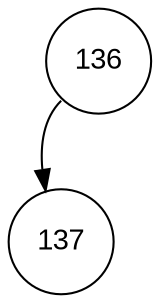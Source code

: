 digraph POT_test {
node [fontname="Arial", shape="circle", width=0.5];
136 [label = "136"]
136:sw -> 137
137 [label = "137"]
}
